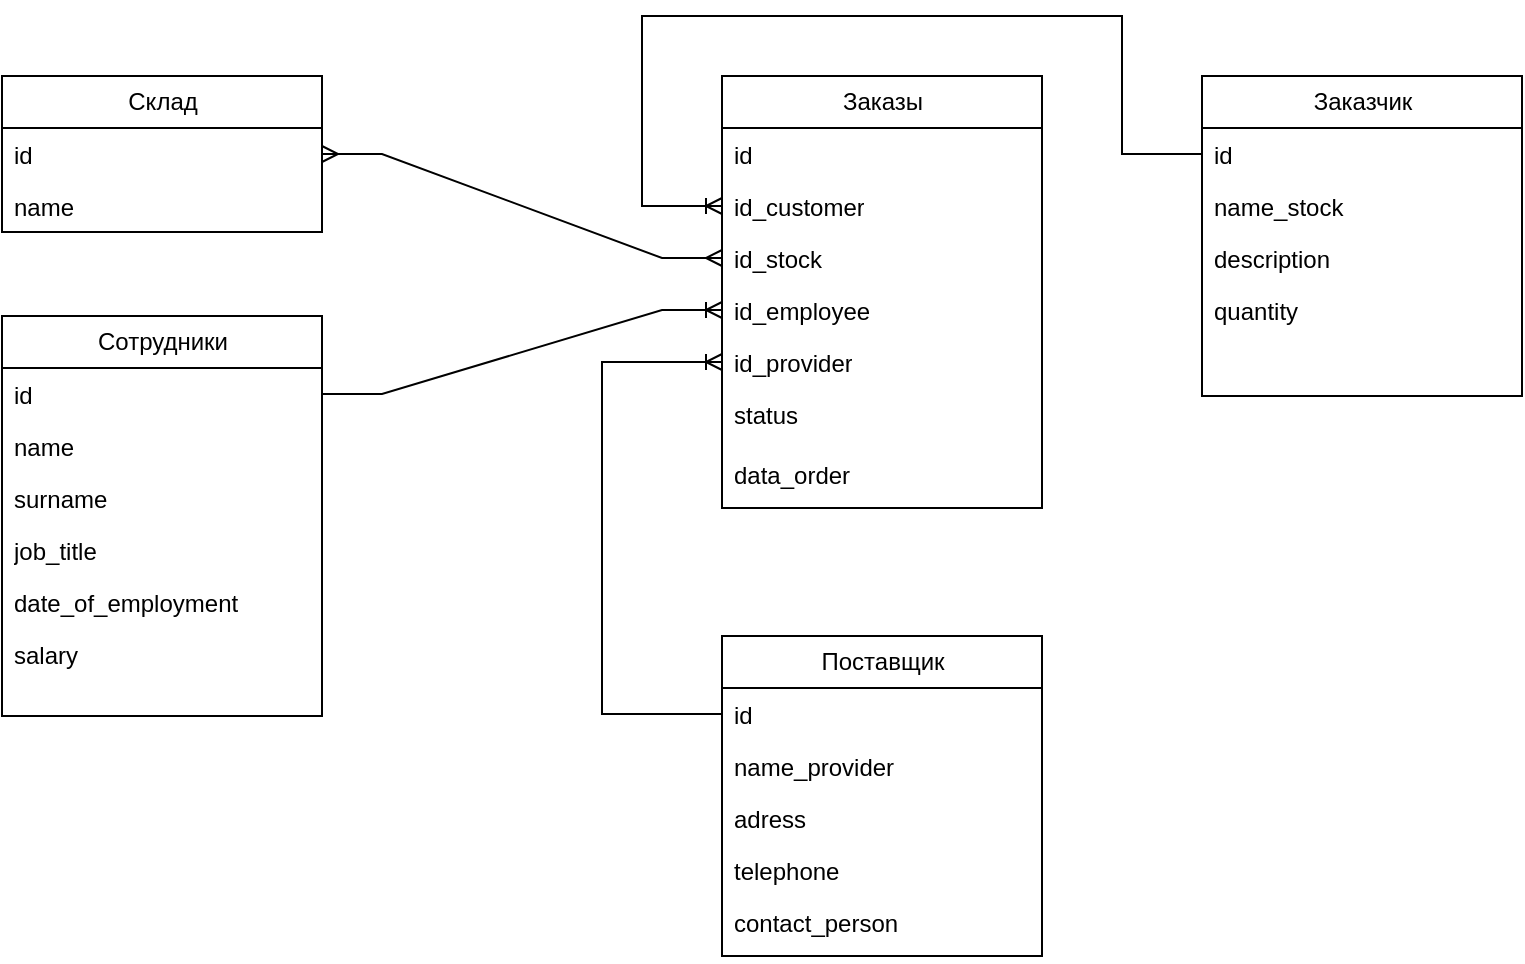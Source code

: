 <mxfile version="21.1.8" type="device">
  <diagram name="Страница 1" id="92jS27JKIx-Q9tAT0lnU">
    <mxGraphModel dx="1120" dy="466" grid="1" gridSize="10" guides="1" tooltips="1" connect="1" arrows="1" fold="1" page="1" pageScale="1" pageWidth="827" pageHeight="1169" math="0" shadow="0">
      <root>
        <mxCell id="0" />
        <mxCell id="1" parent="0" />
        <mxCell id="DNweLqul7naFUjiwIF_0-1" value="Сотрудники" style="swimlane;fontStyle=0;childLayout=stackLayout;horizontal=1;startSize=26;fillColor=none;horizontalStack=0;resizeParent=1;resizeParentMax=0;resizeLast=0;collapsible=1;marginBottom=0;html=1;" parent="1" vertex="1">
          <mxGeometry x="40" y="160" width="160" height="200" as="geometry" />
        </mxCell>
        <mxCell id="DNweLqul7naFUjiwIF_0-2" value="id" style="text;strokeColor=none;fillColor=none;align=left;verticalAlign=top;spacingLeft=4;spacingRight=4;overflow=hidden;rotatable=0;points=[[0,0.5],[1,0.5]];portConstraint=eastwest;whiteSpace=wrap;html=1;" parent="DNweLqul7naFUjiwIF_0-1" vertex="1">
          <mxGeometry y="26" width="160" height="26" as="geometry" />
        </mxCell>
        <mxCell id="DNweLqul7naFUjiwIF_0-3" value="name" style="text;strokeColor=none;fillColor=none;align=left;verticalAlign=top;spacingLeft=4;spacingRight=4;overflow=hidden;rotatable=0;points=[[0,0.5],[1,0.5]];portConstraint=eastwest;whiteSpace=wrap;html=1;" parent="DNweLqul7naFUjiwIF_0-1" vertex="1">
          <mxGeometry y="52" width="160" height="26" as="geometry" />
        </mxCell>
        <mxCell id="DNweLqul7naFUjiwIF_0-4" value="surname" style="text;strokeColor=none;fillColor=none;align=left;verticalAlign=top;spacingLeft=4;spacingRight=4;overflow=hidden;rotatable=0;points=[[0,0.5],[1,0.5]];portConstraint=eastwest;whiteSpace=wrap;html=1;" parent="DNweLqul7naFUjiwIF_0-1" vertex="1">
          <mxGeometry y="78" width="160" height="26" as="geometry" />
        </mxCell>
        <mxCell id="DNweLqul7naFUjiwIF_0-5" value="job_title" style="text;strokeColor=none;fillColor=none;align=left;verticalAlign=top;spacingLeft=4;spacingRight=4;overflow=hidden;rotatable=0;points=[[0,0.5],[1,0.5]];portConstraint=eastwest;whiteSpace=wrap;html=1;" parent="DNweLqul7naFUjiwIF_0-1" vertex="1">
          <mxGeometry y="104" width="160" height="26" as="geometry" />
        </mxCell>
        <mxCell id="DNweLqul7naFUjiwIF_0-6" value="date_of_employment" style="text;strokeColor=none;fillColor=none;align=left;verticalAlign=top;spacingLeft=4;spacingRight=4;overflow=hidden;rotatable=0;points=[[0,0.5],[1,0.5]];portConstraint=eastwest;whiteSpace=wrap;html=1;" parent="DNweLqul7naFUjiwIF_0-1" vertex="1">
          <mxGeometry y="130" width="160" height="26" as="geometry" />
        </mxCell>
        <mxCell id="DNweLqul7naFUjiwIF_0-7" value="salary" style="text;strokeColor=none;fillColor=none;align=left;verticalAlign=top;spacingLeft=4;spacingRight=4;overflow=hidden;rotatable=0;points=[[0,0.5],[1,0.5]];portConstraint=eastwest;whiteSpace=wrap;html=1;" parent="DNweLqul7naFUjiwIF_0-1" vertex="1">
          <mxGeometry y="156" width="160" height="44" as="geometry" />
        </mxCell>
        <mxCell id="DNweLqul7naFUjiwIF_0-8" value="Заказчик" style="swimlane;fontStyle=0;childLayout=stackLayout;horizontal=1;startSize=26;fillColor=none;horizontalStack=0;resizeParent=1;resizeParentMax=0;resizeLast=0;collapsible=1;marginBottom=0;html=1;" parent="1" vertex="1">
          <mxGeometry x="640" y="40" width="160" height="160" as="geometry" />
        </mxCell>
        <mxCell id="DNweLqul7naFUjiwIF_0-9" value="id" style="text;strokeColor=none;fillColor=none;align=left;verticalAlign=top;spacingLeft=4;spacingRight=4;overflow=hidden;rotatable=0;points=[[0,0.5],[1,0.5]];portConstraint=eastwest;whiteSpace=wrap;html=1;" parent="DNweLqul7naFUjiwIF_0-8" vertex="1">
          <mxGeometry y="26" width="160" height="26" as="geometry" />
        </mxCell>
        <mxCell id="DNweLqul7naFUjiwIF_0-10" value="name_stock" style="text;strokeColor=none;fillColor=none;align=left;verticalAlign=top;spacingLeft=4;spacingRight=4;overflow=hidden;rotatable=0;points=[[0,0.5],[1,0.5]];portConstraint=eastwest;whiteSpace=wrap;html=1;" parent="DNweLqul7naFUjiwIF_0-8" vertex="1">
          <mxGeometry y="52" width="160" height="26" as="geometry" />
        </mxCell>
        <mxCell id="DNweLqul7naFUjiwIF_0-11" value="description" style="text;strokeColor=none;fillColor=none;align=left;verticalAlign=top;spacingLeft=4;spacingRight=4;overflow=hidden;rotatable=0;points=[[0,0.5],[1,0.5]];portConstraint=eastwest;whiteSpace=wrap;html=1;" parent="DNweLqul7naFUjiwIF_0-8" vertex="1">
          <mxGeometry y="78" width="160" height="26" as="geometry" />
        </mxCell>
        <mxCell id="DNweLqul7naFUjiwIF_0-12" value="quantity" style="text;strokeColor=none;fillColor=none;align=left;verticalAlign=top;spacingLeft=4;spacingRight=4;overflow=hidden;rotatable=0;points=[[0,0.5],[1,0.5]];portConstraint=eastwest;whiteSpace=wrap;html=1;" parent="DNweLqul7naFUjiwIF_0-8" vertex="1">
          <mxGeometry y="104" width="160" height="56" as="geometry" />
        </mxCell>
        <mxCell id="DNweLqul7naFUjiwIF_0-13" value="Заказы" style="swimlane;fontStyle=0;childLayout=stackLayout;horizontal=1;startSize=26;fillColor=none;horizontalStack=0;resizeParent=1;resizeParentMax=0;resizeLast=0;collapsible=1;marginBottom=0;html=1;" parent="1" vertex="1">
          <mxGeometry x="400" y="40" width="160" height="216" as="geometry" />
        </mxCell>
        <mxCell id="DNweLqul7naFUjiwIF_0-14" value="id" style="text;strokeColor=none;fillColor=none;align=left;verticalAlign=top;spacingLeft=4;spacingRight=4;overflow=hidden;rotatable=0;points=[[0,0.5],[1,0.5]];portConstraint=eastwest;whiteSpace=wrap;html=1;" parent="DNweLqul7naFUjiwIF_0-13" vertex="1">
          <mxGeometry y="26" width="160" height="26" as="geometry" />
        </mxCell>
        <mxCell id="EpqRiEN3o0lbnm85Jtjw-8" value="id_customer" style="text;strokeColor=none;fillColor=none;align=left;verticalAlign=top;spacingLeft=4;spacingRight=4;overflow=hidden;rotatable=0;points=[[0,0.5],[1,0.5]];portConstraint=eastwest;whiteSpace=wrap;html=1;" vertex="1" parent="DNweLqul7naFUjiwIF_0-13">
          <mxGeometry y="52" width="160" height="26" as="geometry" />
        </mxCell>
        <mxCell id="EpqRiEN3o0lbnm85Jtjw-16" value="id_stock" style="text;strokeColor=none;fillColor=none;align=left;verticalAlign=top;spacingLeft=4;spacingRight=4;overflow=hidden;rotatable=0;points=[[0,0.5],[1,0.5]];portConstraint=eastwest;whiteSpace=wrap;html=1;" vertex="1" parent="DNweLqul7naFUjiwIF_0-13">
          <mxGeometry y="78" width="160" height="26" as="geometry" />
        </mxCell>
        <mxCell id="DNweLqul7naFUjiwIF_0-16" value="id_employee" style="text;strokeColor=none;fillColor=none;align=left;verticalAlign=top;spacingLeft=4;spacingRight=4;overflow=hidden;rotatable=0;points=[[0,0.5],[1,0.5]];portConstraint=eastwest;whiteSpace=wrap;html=1;" parent="DNweLqul7naFUjiwIF_0-13" vertex="1">
          <mxGeometry y="104" width="160" height="26" as="geometry" />
        </mxCell>
        <mxCell id="DNweLqul7naFUjiwIF_0-18" value="id_provider" style="text;strokeColor=none;fillColor=none;align=left;verticalAlign=top;spacingLeft=4;spacingRight=4;overflow=hidden;rotatable=0;points=[[0,0.5],[1,0.5]];portConstraint=eastwest;whiteSpace=wrap;html=1;" parent="DNweLqul7naFUjiwIF_0-13" vertex="1">
          <mxGeometry y="130" width="160" height="26" as="geometry" />
        </mxCell>
        <mxCell id="DNweLqul7naFUjiwIF_0-19" value="status" style="text;strokeColor=none;fillColor=none;align=left;verticalAlign=top;spacingLeft=4;spacingRight=4;overflow=hidden;rotatable=0;points=[[0,0.5],[1,0.5]];portConstraint=eastwest;whiteSpace=wrap;html=1;" parent="DNweLqul7naFUjiwIF_0-13" vertex="1">
          <mxGeometry y="156" width="160" height="30" as="geometry" />
        </mxCell>
        <mxCell id="EpqRiEN3o0lbnm85Jtjw-17" value="data_order" style="text;strokeColor=none;fillColor=none;align=left;verticalAlign=top;spacingLeft=4;spacingRight=4;overflow=hidden;rotatable=0;points=[[0,0.5],[1,0.5]];portConstraint=eastwest;whiteSpace=wrap;html=1;" vertex="1" parent="DNweLqul7naFUjiwIF_0-13">
          <mxGeometry y="186" width="160" height="30" as="geometry" />
        </mxCell>
        <mxCell id="DNweLqul7naFUjiwIF_0-20" value="Поставщик" style="swimlane;fontStyle=0;childLayout=stackLayout;horizontal=1;startSize=26;fillColor=none;horizontalStack=0;resizeParent=1;resizeParentMax=0;resizeLast=0;collapsible=1;marginBottom=0;html=1;" parent="1" vertex="1">
          <mxGeometry x="400" y="320" width="160" height="160" as="geometry" />
        </mxCell>
        <mxCell id="DNweLqul7naFUjiwIF_0-21" value="id" style="text;strokeColor=none;fillColor=none;align=left;verticalAlign=top;spacingLeft=4;spacingRight=4;overflow=hidden;rotatable=0;points=[[0,0.5],[1,0.5]];portConstraint=eastwest;whiteSpace=wrap;html=1;" parent="DNweLqul7naFUjiwIF_0-20" vertex="1">
          <mxGeometry y="26" width="160" height="26" as="geometry" />
        </mxCell>
        <mxCell id="DNweLqul7naFUjiwIF_0-22" value="name_provider" style="text;strokeColor=none;fillColor=none;align=left;verticalAlign=top;spacingLeft=4;spacingRight=4;overflow=hidden;rotatable=0;points=[[0,0.5],[1,0.5]];portConstraint=eastwest;whiteSpace=wrap;html=1;" parent="DNweLqul7naFUjiwIF_0-20" vertex="1">
          <mxGeometry y="52" width="160" height="26" as="geometry" />
        </mxCell>
        <mxCell id="DNweLqul7naFUjiwIF_0-23" value="adress" style="text;strokeColor=none;fillColor=none;align=left;verticalAlign=top;spacingLeft=4;spacingRight=4;overflow=hidden;rotatable=0;points=[[0,0.5],[1,0.5]];portConstraint=eastwest;whiteSpace=wrap;html=1;" parent="DNweLqul7naFUjiwIF_0-20" vertex="1">
          <mxGeometry y="78" width="160" height="26" as="geometry" />
        </mxCell>
        <mxCell id="DNweLqul7naFUjiwIF_0-24" value="telephone" style="text;strokeColor=none;fillColor=none;align=left;verticalAlign=top;spacingLeft=4;spacingRight=4;overflow=hidden;rotatable=0;points=[[0,0.5],[1,0.5]];portConstraint=eastwest;whiteSpace=wrap;html=1;" parent="DNweLqul7naFUjiwIF_0-20" vertex="1">
          <mxGeometry y="104" width="160" height="26" as="geometry" />
        </mxCell>
        <mxCell id="DNweLqul7naFUjiwIF_0-25" value="contact_person" style="text;strokeColor=none;fillColor=none;align=left;verticalAlign=top;spacingLeft=4;spacingRight=4;overflow=hidden;rotatable=0;points=[[0,0.5],[1,0.5]];portConstraint=eastwest;whiteSpace=wrap;html=1;" parent="DNweLqul7naFUjiwIF_0-20" vertex="1">
          <mxGeometry y="130" width="160" height="30" as="geometry" />
        </mxCell>
        <mxCell id="DNweLqul7naFUjiwIF_0-26" value="" style="edgeStyle=entityRelationEdgeStyle;fontSize=12;html=1;endArrow=ERoneToMany;rounded=0;exitX=1;exitY=0.5;exitDx=0;exitDy=0;entryX=0;entryY=0.5;entryDx=0;entryDy=0;" parent="1" source="DNweLqul7naFUjiwIF_0-2" target="DNweLqul7naFUjiwIF_0-16" edge="1">
          <mxGeometry width="100" height="100" relative="1" as="geometry">
            <mxPoint x="440" y="290" as="sourcePoint" />
            <mxPoint x="540" y="190" as="targetPoint" />
          </mxGeometry>
        </mxCell>
        <mxCell id="DNweLqul7naFUjiwIF_0-30" value="" style="edgeStyle=orthogonalEdgeStyle;fontSize=12;html=1;endArrow=ERoneToMany;rounded=0;exitX=0;exitY=0.5;exitDx=0;exitDy=0;entryX=0;entryY=0.5;entryDx=0;entryDy=0;" parent="1" source="DNweLqul7naFUjiwIF_0-21" target="DNweLqul7naFUjiwIF_0-18" edge="1">
          <mxGeometry width="100" height="100" relative="1" as="geometry">
            <mxPoint x="500" y="370" as="sourcePoint" />
            <mxPoint x="600" y="270" as="targetPoint" />
            <Array as="points">
              <mxPoint x="340" y="359" />
              <mxPoint x="340" y="183" />
            </Array>
          </mxGeometry>
        </mxCell>
        <mxCell id="EpqRiEN3o0lbnm85Jtjw-1" value="" style="fontSize=12;html=1;endArrow=ERoneToMany;rounded=0;entryX=0;entryY=0.5;entryDx=0;entryDy=0;exitX=0;exitY=0.5;exitDx=0;exitDy=0;edgeStyle=orthogonalEdgeStyle;" edge="1" parent="1" source="DNweLqul7naFUjiwIF_0-9" target="EpqRiEN3o0lbnm85Jtjw-8">
          <mxGeometry width="100" height="100" relative="1" as="geometry">
            <mxPoint x="450" y="290" as="sourcePoint" />
            <mxPoint x="550" y="190" as="targetPoint" />
            <Array as="points">
              <mxPoint x="600" y="79" />
              <mxPoint x="600" y="10" />
              <mxPoint x="360" y="10" />
              <mxPoint x="360" y="105" />
            </Array>
          </mxGeometry>
        </mxCell>
        <mxCell id="EpqRiEN3o0lbnm85Jtjw-9" value="Склад" style="swimlane;fontStyle=0;childLayout=stackLayout;horizontal=1;startSize=26;fillColor=none;horizontalStack=0;resizeParent=1;resizeParentMax=0;resizeLast=0;collapsible=1;marginBottom=0;html=1;" vertex="1" parent="1">
          <mxGeometry x="40" y="40" width="160" height="78" as="geometry" />
        </mxCell>
        <mxCell id="EpqRiEN3o0lbnm85Jtjw-10" value="id" style="text;strokeColor=none;fillColor=none;align=left;verticalAlign=top;spacingLeft=4;spacingRight=4;overflow=hidden;rotatable=0;points=[[0,0.5],[1,0.5]];portConstraint=eastwest;whiteSpace=wrap;html=1;" vertex="1" parent="EpqRiEN3o0lbnm85Jtjw-9">
          <mxGeometry y="26" width="160" height="26" as="geometry" />
        </mxCell>
        <mxCell id="EpqRiEN3o0lbnm85Jtjw-11" value="name" style="text;strokeColor=none;fillColor=none;align=left;verticalAlign=top;spacingLeft=4;spacingRight=4;overflow=hidden;rotatable=0;points=[[0,0.5],[1,0.5]];portConstraint=eastwest;whiteSpace=wrap;html=1;" vertex="1" parent="EpqRiEN3o0lbnm85Jtjw-9">
          <mxGeometry y="52" width="160" height="26" as="geometry" />
        </mxCell>
        <mxCell id="EpqRiEN3o0lbnm85Jtjw-20" value="" style="edgeStyle=entityRelationEdgeStyle;fontSize=12;html=1;endArrow=ERmany;startArrow=ERmany;rounded=0;exitX=1;exitY=0.5;exitDx=0;exitDy=0;entryX=0;entryY=0.5;entryDx=0;entryDy=0;" edge="1" parent="1" source="EpqRiEN3o0lbnm85Jtjw-10" target="EpqRiEN3o0lbnm85Jtjw-16">
          <mxGeometry width="100" height="100" relative="1" as="geometry">
            <mxPoint x="470" y="280" as="sourcePoint" />
            <mxPoint x="570" y="180" as="targetPoint" />
          </mxGeometry>
        </mxCell>
      </root>
    </mxGraphModel>
  </diagram>
</mxfile>
